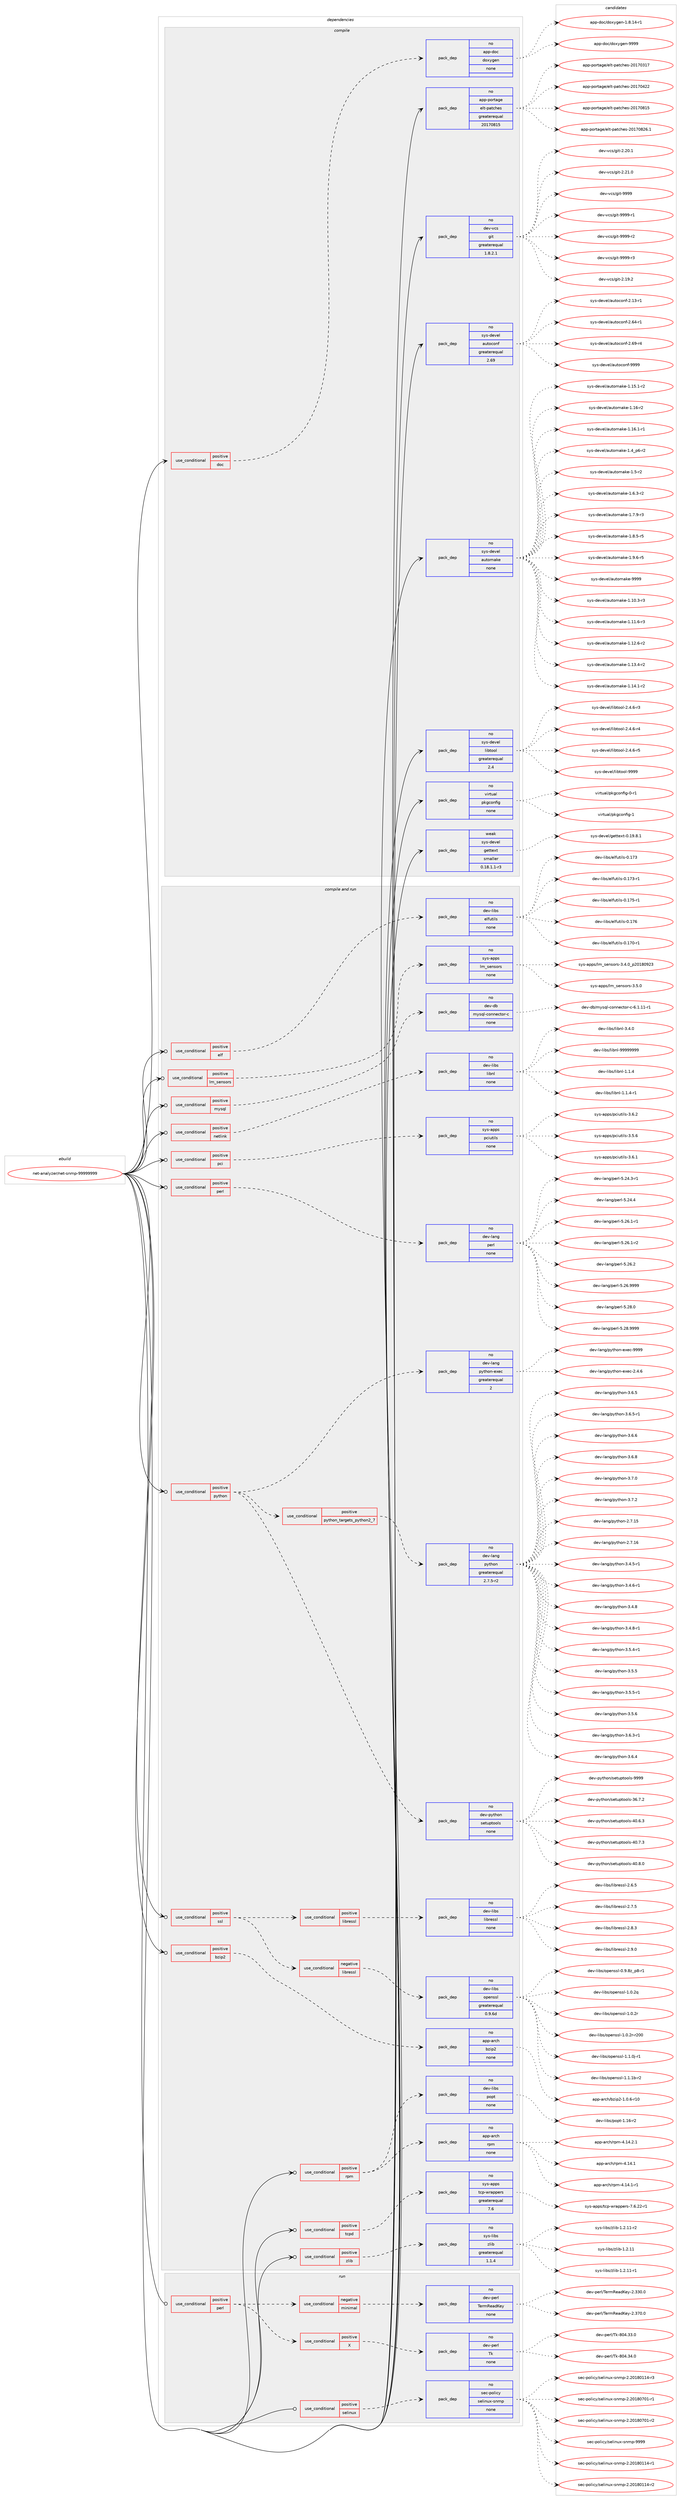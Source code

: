 digraph prolog {

# *************
# Graph options
# *************

newrank=true;
concentrate=true;
compound=true;
graph [rankdir=LR,fontname=Helvetica,fontsize=10,ranksep=1.5];#, ranksep=2.5, nodesep=0.2];
edge  [arrowhead=vee];
node  [fontname=Helvetica,fontsize=10];

# **********
# The ebuild
# **********

subgraph cluster_leftcol {
color=gray;
rank=same;
label=<<i>ebuild</i>>;
id [label="net-analyzer/net-snmp-99999999", color=red, width=4, href="../net-analyzer/net-snmp-99999999.svg"];
}

# ****************
# The dependencies
# ****************

subgraph cluster_midcol {
color=gray;
label=<<i>dependencies</i>>;
subgraph cluster_compile {
fillcolor="#eeeeee";
style=filled;
label=<<i>compile</i>>;
subgraph cond442313 {
dependency1645481 [label=<<TABLE BORDER="0" CELLBORDER="1" CELLSPACING="0" CELLPADDING="4"><TR><TD ROWSPAN="3" CELLPADDING="10">use_conditional</TD></TR><TR><TD>positive</TD></TR><TR><TD>doc</TD></TR></TABLE>>, shape=none, color=red];
subgraph pack1176579 {
dependency1645482 [label=<<TABLE BORDER="0" CELLBORDER="1" CELLSPACING="0" CELLPADDING="4" WIDTH="220"><TR><TD ROWSPAN="6" CELLPADDING="30">pack_dep</TD></TR><TR><TD WIDTH="110">no</TD></TR><TR><TD>app-doc</TD></TR><TR><TD>doxygen</TD></TR><TR><TD>none</TD></TR><TR><TD></TD></TR></TABLE>>, shape=none, color=blue];
}
dependency1645481:e -> dependency1645482:w [weight=20,style="dashed",arrowhead="vee"];
}
id:e -> dependency1645481:w [weight=20,style="solid",arrowhead="vee"];
subgraph pack1176580 {
dependency1645483 [label=<<TABLE BORDER="0" CELLBORDER="1" CELLSPACING="0" CELLPADDING="4" WIDTH="220"><TR><TD ROWSPAN="6" CELLPADDING="30">pack_dep</TD></TR><TR><TD WIDTH="110">no</TD></TR><TR><TD>app-portage</TD></TR><TR><TD>elt-patches</TD></TR><TR><TD>greaterequal</TD></TR><TR><TD>20170815</TD></TR></TABLE>>, shape=none, color=blue];
}
id:e -> dependency1645483:w [weight=20,style="solid",arrowhead="vee"];
subgraph pack1176581 {
dependency1645484 [label=<<TABLE BORDER="0" CELLBORDER="1" CELLSPACING="0" CELLPADDING="4" WIDTH="220"><TR><TD ROWSPAN="6" CELLPADDING="30">pack_dep</TD></TR><TR><TD WIDTH="110">no</TD></TR><TR><TD>dev-vcs</TD></TR><TR><TD>git</TD></TR><TR><TD>greaterequal</TD></TR><TR><TD>1.8.2.1</TD></TR></TABLE>>, shape=none, color=blue];
}
id:e -> dependency1645484:w [weight=20,style="solid",arrowhead="vee"];
subgraph pack1176582 {
dependency1645485 [label=<<TABLE BORDER="0" CELLBORDER="1" CELLSPACING="0" CELLPADDING="4" WIDTH="220"><TR><TD ROWSPAN="6" CELLPADDING="30">pack_dep</TD></TR><TR><TD WIDTH="110">no</TD></TR><TR><TD>sys-devel</TD></TR><TR><TD>autoconf</TD></TR><TR><TD>greaterequal</TD></TR><TR><TD>2.69</TD></TR></TABLE>>, shape=none, color=blue];
}
id:e -> dependency1645485:w [weight=20,style="solid",arrowhead="vee"];
subgraph pack1176583 {
dependency1645486 [label=<<TABLE BORDER="0" CELLBORDER="1" CELLSPACING="0" CELLPADDING="4" WIDTH="220"><TR><TD ROWSPAN="6" CELLPADDING="30">pack_dep</TD></TR><TR><TD WIDTH="110">no</TD></TR><TR><TD>sys-devel</TD></TR><TR><TD>automake</TD></TR><TR><TD>none</TD></TR><TR><TD></TD></TR></TABLE>>, shape=none, color=blue];
}
id:e -> dependency1645486:w [weight=20,style="solid",arrowhead="vee"];
subgraph pack1176584 {
dependency1645487 [label=<<TABLE BORDER="0" CELLBORDER="1" CELLSPACING="0" CELLPADDING="4" WIDTH="220"><TR><TD ROWSPAN="6" CELLPADDING="30">pack_dep</TD></TR><TR><TD WIDTH="110">no</TD></TR><TR><TD>sys-devel</TD></TR><TR><TD>libtool</TD></TR><TR><TD>greaterequal</TD></TR><TR><TD>2.4</TD></TR></TABLE>>, shape=none, color=blue];
}
id:e -> dependency1645487:w [weight=20,style="solid",arrowhead="vee"];
subgraph pack1176585 {
dependency1645488 [label=<<TABLE BORDER="0" CELLBORDER="1" CELLSPACING="0" CELLPADDING="4" WIDTH="220"><TR><TD ROWSPAN="6" CELLPADDING="30">pack_dep</TD></TR><TR><TD WIDTH="110">no</TD></TR><TR><TD>virtual</TD></TR><TR><TD>pkgconfig</TD></TR><TR><TD>none</TD></TR><TR><TD></TD></TR></TABLE>>, shape=none, color=blue];
}
id:e -> dependency1645488:w [weight=20,style="solid",arrowhead="vee"];
subgraph pack1176586 {
dependency1645489 [label=<<TABLE BORDER="0" CELLBORDER="1" CELLSPACING="0" CELLPADDING="4" WIDTH="220"><TR><TD ROWSPAN="6" CELLPADDING="30">pack_dep</TD></TR><TR><TD WIDTH="110">weak</TD></TR><TR><TD>sys-devel</TD></TR><TR><TD>gettext</TD></TR><TR><TD>smaller</TD></TR><TR><TD>0.18.1.1-r3</TD></TR></TABLE>>, shape=none, color=blue];
}
id:e -> dependency1645489:w [weight=20,style="solid",arrowhead="vee"];
}
subgraph cluster_compileandrun {
fillcolor="#eeeeee";
style=filled;
label=<<i>compile and run</i>>;
subgraph cond442314 {
dependency1645490 [label=<<TABLE BORDER="0" CELLBORDER="1" CELLSPACING="0" CELLPADDING="4"><TR><TD ROWSPAN="3" CELLPADDING="10">use_conditional</TD></TR><TR><TD>positive</TD></TR><TR><TD>bzip2</TD></TR></TABLE>>, shape=none, color=red];
subgraph pack1176587 {
dependency1645491 [label=<<TABLE BORDER="0" CELLBORDER="1" CELLSPACING="0" CELLPADDING="4" WIDTH="220"><TR><TD ROWSPAN="6" CELLPADDING="30">pack_dep</TD></TR><TR><TD WIDTH="110">no</TD></TR><TR><TD>app-arch</TD></TR><TR><TD>bzip2</TD></TR><TR><TD>none</TD></TR><TR><TD></TD></TR></TABLE>>, shape=none, color=blue];
}
dependency1645490:e -> dependency1645491:w [weight=20,style="dashed",arrowhead="vee"];
}
id:e -> dependency1645490:w [weight=20,style="solid",arrowhead="odotvee"];
subgraph cond442315 {
dependency1645492 [label=<<TABLE BORDER="0" CELLBORDER="1" CELLSPACING="0" CELLPADDING="4"><TR><TD ROWSPAN="3" CELLPADDING="10">use_conditional</TD></TR><TR><TD>positive</TD></TR><TR><TD>elf</TD></TR></TABLE>>, shape=none, color=red];
subgraph pack1176588 {
dependency1645493 [label=<<TABLE BORDER="0" CELLBORDER="1" CELLSPACING="0" CELLPADDING="4" WIDTH="220"><TR><TD ROWSPAN="6" CELLPADDING="30">pack_dep</TD></TR><TR><TD WIDTH="110">no</TD></TR><TR><TD>dev-libs</TD></TR><TR><TD>elfutils</TD></TR><TR><TD>none</TD></TR><TR><TD></TD></TR></TABLE>>, shape=none, color=blue];
}
dependency1645492:e -> dependency1645493:w [weight=20,style="dashed",arrowhead="vee"];
}
id:e -> dependency1645492:w [weight=20,style="solid",arrowhead="odotvee"];
subgraph cond442316 {
dependency1645494 [label=<<TABLE BORDER="0" CELLBORDER="1" CELLSPACING="0" CELLPADDING="4"><TR><TD ROWSPAN="3" CELLPADDING="10">use_conditional</TD></TR><TR><TD>positive</TD></TR><TR><TD>lm_sensors</TD></TR></TABLE>>, shape=none, color=red];
subgraph pack1176589 {
dependency1645495 [label=<<TABLE BORDER="0" CELLBORDER="1" CELLSPACING="0" CELLPADDING="4" WIDTH="220"><TR><TD ROWSPAN="6" CELLPADDING="30">pack_dep</TD></TR><TR><TD WIDTH="110">no</TD></TR><TR><TD>sys-apps</TD></TR><TR><TD>lm_sensors</TD></TR><TR><TD>none</TD></TR><TR><TD></TD></TR></TABLE>>, shape=none, color=blue];
}
dependency1645494:e -> dependency1645495:w [weight=20,style="dashed",arrowhead="vee"];
}
id:e -> dependency1645494:w [weight=20,style="solid",arrowhead="odotvee"];
subgraph cond442317 {
dependency1645496 [label=<<TABLE BORDER="0" CELLBORDER="1" CELLSPACING="0" CELLPADDING="4"><TR><TD ROWSPAN="3" CELLPADDING="10">use_conditional</TD></TR><TR><TD>positive</TD></TR><TR><TD>mysql</TD></TR></TABLE>>, shape=none, color=red];
subgraph pack1176590 {
dependency1645497 [label=<<TABLE BORDER="0" CELLBORDER="1" CELLSPACING="0" CELLPADDING="4" WIDTH="220"><TR><TD ROWSPAN="6" CELLPADDING="30">pack_dep</TD></TR><TR><TD WIDTH="110">no</TD></TR><TR><TD>dev-db</TD></TR><TR><TD>mysql-connector-c</TD></TR><TR><TD>none</TD></TR><TR><TD></TD></TR></TABLE>>, shape=none, color=blue];
}
dependency1645496:e -> dependency1645497:w [weight=20,style="dashed",arrowhead="vee"];
}
id:e -> dependency1645496:w [weight=20,style="solid",arrowhead="odotvee"];
subgraph cond442318 {
dependency1645498 [label=<<TABLE BORDER="0" CELLBORDER="1" CELLSPACING="0" CELLPADDING="4"><TR><TD ROWSPAN="3" CELLPADDING="10">use_conditional</TD></TR><TR><TD>positive</TD></TR><TR><TD>netlink</TD></TR></TABLE>>, shape=none, color=red];
subgraph pack1176591 {
dependency1645499 [label=<<TABLE BORDER="0" CELLBORDER="1" CELLSPACING="0" CELLPADDING="4" WIDTH="220"><TR><TD ROWSPAN="6" CELLPADDING="30">pack_dep</TD></TR><TR><TD WIDTH="110">no</TD></TR><TR><TD>dev-libs</TD></TR><TR><TD>libnl</TD></TR><TR><TD>none</TD></TR><TR><TD></TD></TR></TABLE>>, shape=none, color=blue];
}
dependency1645498:e -> dependency1645499:w [weight=20,style="dashed",arrowhead="vee"];
}
id:e -> dependency1645498:w [weight=20,style="solid",arrowhead="odotvee"];
subgraph cond442319 {
dependency1645500 [label=<<TABLE BORDER="0" CELLBORDER="1" CELLSPACING="0" CELLPADDING="4"><TR><TD ROWSPAN="3" CELLPADDING="10">use_conditional</TD></TR><TR><TD>positive</TD></TR><TR><TD>pci</TD></TR></TABLE>>, shape=none, color=red];
subgraph pack1176592 {
dependency1645501 [label=<<TABLE BORDER="0" CELLBORDER="1" CELLSPACING="0" CELLPADDING="4" WIDTH="220"><TR><TD ROWSPAN="6" CELLPADDING="30">pack_dep</TD></TR><TR><TD WIDTH="110">no</TD></TR><TR><TD>sys-apps</TD></TR><TR><TD>pciutils</TD></TR><TR><TD>none</TD></TR><TR><TD></TD></TR></TABLE>>, shape=none, color=blue];
}
dependency1645500:e -> dependency1645501:w [weight=20,style="dashed",arrowhead="vee"];
}
id:e -> dependency1645500:w [weight=20,style="solid",arrowhead="odotvee"];
subgraph cond442320 {
dependency1645502 [label=<<TABLE BORDER="0" CELLBORDER="1" CELLSPACING="0" CELLPADDING="4"><TR><TD ROWSPAN="3" CELLPADDING="10">use_conditional</TD></TR><TR><TD>positive</TD></TR><TR><TD>perl</TD></TR></TABLE>>, shape=none, color=red];
subgraph pack1176593 {
dependency1645503 [label=<<TABLE BORDER="0" CELLBORDER="1" CELLSPACING="0" CELLPADDING="4" WIDTH="220"><TR><TD ROWSPAN="6" CELLPADDING="30">pack_dep</TD></TR><TR><TD WIDTH="110">no</TD></TR><TR><TD>dev-lang</TD></TR><TR><TD>perl</TD></TR><TR><TD>none</TD></TR><TR><TD></TD></TR></TABLE>>, shape=none, color=blue];
}
dependency1645502:e -> dependency1645503:w [weight=20,style="dashed",arrowhead="vee"];
}
id:e -> dependency1645502:w [weight=20,style="solid",arrowhead="odotvee"];
subgraph cond442321 {
dependency1645504 [label=<<TABLE BORDER="0" CELLBORDER="1" CELLSPACING="0" CELLPADDING="4"><TR><TD ROWSPAN="3" CELLPADDING="10">use_conditional</TD></TR><TR><TD>positive</TD></TR><TR><TD>python</TD></TR></TABLE>>, shape=none, color=red];
subgraph pack1176594 {
dependency1645505 [label=<<TABLE BORDER="0" CELLBORDER="1" CELLSPACING="0" CELLPADDING="4" WIDTH="220"><TR><TD ROWSPAN="6" CELLPADDING="30">pack_dep</TD></TR><TR><TD WIDTH="110">no</TD></TR><TR><TD>dev-python</TD></TR><TR><TD>setuptools</TD></TR><TR><TD>none</TD></TR><TR><TD></TD></TR></TABLE>>, shape=none, color=blue];
}
dependency1645504:e -> dependency1645505:w [weight=20,style="dashed",arrowhead="vee"];
subgraph cond442322 {
dependency1645506 [label=<<TABLE BORDER="0" CELLBORDER="1" CELLSPACING="0" CELLPADDING="4"><TR><TD ROWSPAN="3" CELLPADDING="10">use_conditional</TD></TR><TR><TD>positive</TD></TR><TR><TD>python_targets_python2_7</TD></TR></TABLE>>, shape=none, color=red];
subgraph pack1176595 {
dependency1645507 [label=<<TABLE BORDER="0" CELLBORDER="1" CELLSPACING="0" CELLPADDING="4" WIDTH="220"><TR><TD ROWSPAN="6" CELLPADDING="30">pack_dep</TD></TR><TR><TD WIDTH="110">no</TD></TR><TR><TD>dev-lang</TD></TR><TR><TD>python</TD></TR><TR><TD>greaterequal</TD></TR><TR><TD>2.7.5-r2</TD></TR></TABLE>>, shape=none, color=blue];
}
dependency1645506:e -> dependency1645507:w [weight=20,style="dashed",arrowhead="vee"];
}
dependency1645504:e -> dependency1645506:w [weight=20,style="dashed",arrowhead="vee"];
subgraph pack1176596 {
dependency1645508 [label=<<TABLE BORDER="0" CELLBORDER="1" CELLSPACING="0" CELLPADDING="4" WIDTH="220"><TR><TD ROWSPAN="6" CELLPADDING="30">pack_dep</TD></TR><TR><TD WIDTH="110">no</TD></TR><TR><TD>dev-lang</TD></TR><TR><TD>python-exec</TD></TR><TR><TD>greaterequal</TD></TR><TR><TD>2</TD></TR></TABLE>>, shape=none, color=blue];
}
dependency1645504:e -> dependency1645508:w [weight=20,style="dashed",arrowhead="vee"];
}
id:e -> dependency1645504:w [weight=20,style="solid",arrowhead="odotvee"];
subgraph cond442323 {
dependency1645509 [label=<<TABLE BORDER="0" CELLBORDER="1" CELLSPACING="0" CELLPADDING="4"><TR><TD ROWSPAN="3" CELLPADDING="10">use_conditional</TD></TR><TR><TD>positive</TD></TR><TR><TD>rpm</TD></TR></TABLE>>, shape=none, color=red];
subgraph pack1176597 {
dependency1645510 [label=<<TABLE BORDER="0" CELLBORDER="1" CELLSPACING="0" CELLPADDING="4" WIDTH="220"><TR><TD ROWSPAN="6" CELLPADDING="30">pack_dep</TD></TR><TR><TD WIDTH="110">no</TD></TR><TR><TD>app-arch</TD></TR><TR><TD>rpm</TD></TR><TR><TD>none</TD></TR><TR><TD></TD></TR></TABLE>>, shape=none, color=blue];
}
dependency1645509:e -> dependency1645510:w [weight=20,style="dashed",arrowhead="vee"];
subgraph pack1176598 {
dependency1645511 [label=<<TABLE BORDER="0" CELLBORDER="1" CELLSPACING="0" CELLPADDING="4" WIDTH="220"><TR><TD ROWSPAN="6" CELLPADDING="30">pack_dep</TD></TR><TR><TD WIDTH="110">no</TD></TR><TR><TD>dev-libs</TD></TR><TR><TD>popt</TD></TR><TR><TD>none</TD></TR><TR><TD></TD></TR></TABLE>>, shape=none, color=blue];
}
dependency1645509:e -> dependency1645511:w [weight=20,style="dashed",arrowhead="vee"];
}
id:e -> dependency1645509:w [weight=20,style="solid",arrowhead="odotvee"];
subgraph cond442324 {
dependency1645512 [label=<<TABLE BORDER="0" CELLBORDER="1" CELLSPACING="0" CELLPADDING="4"><TR><TD ROWSPAN="3" CELLPADDING="10">use_conditional</TD></TR><TR><TD>positive</TD></TR><TR><TD>ssl</TD></TR></TABLE>>, shape=none, color=red];
subgraph cond442325 {
dependency1645513 [label=<<TABLE BORDER="0" CELLBORDER="1" CELLSPACING="0" CELLPADDING="4"><TR><TD ROWSPAN="3" CELLPADDING="10">use_conditional</TD></TR><TR><TD>negative</TD></TR><TR><TD>libressl</TD></TR></TABLE>>, shape=none, color=red];
subgraph pack1176599 {
dependency1645514 [label=<<TABLE BORDER="0" CELLBORDER="1" CELLSPACING="0" CELLPADDING="4" WIDTH="220"><TR><TD ROWSPAN="6" CELLPADDING="30">pack_dep</TD></TR><TR><TD WIDTH="110">no</TD></TR><TR><TD>dev-libs</TD></TR><TR><TD>openssl</TD></TR><TR><TD>greaterequal</TD></TR><TR><TD>0.9.6d</TD></TR></TABLE>>, shape=none, color=blue];
}
dependency1645513:e -> dependency1645514:w [weight=20,style="dashed",arrowhead="vee"];
}
dependency1645512:e -> dependency1645513:w [weight=20,style="dashed",arrowhead="vee"];
subgraph cond442326 {
dependency1645515 [label=<<TABLE BORDER="0" CELLBORDER="1" CELLSPACING="0" CELLPADDING="4"><TR><TD ROWSPAN="3" CELLPADDING="10">use_conditional</TD></TR><TR><TD>positive</TD></TR><TR><TD>libressl</TD></TR></TABLE>>, shape=none, color=red];
subgraph pack1176600 {
dependency1645516 [label=<<TABLE BORDER="0" CELLBORDER="1" CELLSPACING="0" CELLPADDING="4" WIDTH="220"><TR><TD ROWSPAN="6" CELLPADDING="30">pack_dep</TD></TR><TR><TD WIDTH="110">no</TD></TR><TR><TD>dev-libs</TD></TR><TR><TD>libressl</TD></TR><TR><TD>none</TD></TR><TR><TD></TD></TR></TABLE>>, shape=none, color=blue];
}
dependency1645515:e -> dependency1645516:w [weight=20,style="dashed",arrowhead="vee"];
}
dependency1645512:e -> dependency1645515:w [weight=20,style="dashed",arrowhead="vee"];
}
id:e -> dependency1645512:w [weight=20,style="solid",arrowhead="odotvee"];
subgraph cond442327 {
dependency1645517 [label=<<TABLE BORDER="0" CELLBORDER="1" CELLSPACING="0" CELLPADDING="4"><TR><TD ROWSPAN="3" CELLPADDING="10">use_conditional</TD></TR><TR><TD>positive</TD></TR><TR><TD>tcpd</TD></TR></TABLE>>, shape=none, color=red];
subgraph pack1176601 {
dependency1645518 [label=<<TABLE BORDER="0" CELLBORDER="1" CELLSPACING="0" CELLPADDING="4" WIDTH="220"><TR><TD ROWSPAN="6" CELLPADDING="30">pack_dep</TD></TR><TR><TD WIDTH="110">no</TD></TR><TR><TD>sys-apps</TD></TR><TR><TD>tcp-wrappers</TD></TR><TR><TD>greaterequal</TD></TR><TR><TD>7.6</TD></TR></TABLE>>, shape=none, color=blue];
}
dependency1645517:e -> dependency1645518:w [weight=20,style="dashed",arrowhead="vee"];
}
id:e -> dependency1645517:w [weight=20,style="solid",arrowhead="odotvee"];
subgraph cond442328 {
dependency1645519 [label=<<TABLE BORDER="0" CELLBORDER="1" CELLSPACING="0" CELLPADDING="4"><TR><TD ROWSPAN="3" CELLPADDING="10">use_conditional</TD></TR><TR><TD>positive</TD></TR><TR><TD>zlib</TD></TR></TABLE>>, shape=none, color=red];
subgraph pack1176602 {
dependency1645520 [label=<<TABLE BORDER="0" CELLBORDER="1" CELLSPACING="0" CELLPADDING="4" WIDTH="220"><TR><TD ROWSPAN="6" CELLPADDING="30">pack_dep</TD></TR><TR><TD WIDTH="110">no</TD></TR><TR><TD>sys-libs</TD></TR><TR><TD>zlib</TD></TR><TR><TD>greaterequal</TD></TR><TR><TD>1.1.4</TD></TR></TABLE>>, shape=none, color=blue];
}
dependency1645519:e -> dependency1645520:w [weight=20,style="dashed",arrowhead="vee"];
}
id:e -> dependency1645519:w [weight=20,style="solid",arrowhead="odotvee"];
}
subgraph cluster_run {
fillcolor="#eeeeee";
style=filled;
label=<<i>run</i>>;
subgraph cond442329 {
dependency1645521 [label=<<TABLE BORDER="0" CELLBORDER="1" CELLSPACING="0" CELLPADDING="4"><TR><TD ROWSPAN="3" CELLPADDING="10">use_conditional</TD></TR><TR><TD>positive</TD></TR><TR><TD>perl</TD></TR></TABLE>>, shape=none, color=red];
subgraph cond442330 {
dependency1645522 [label=<<TABLE BORDER="0" CELLBORDER="1" CELLSPACING="0" CELLPADDING="4"><TR><TD ROWSPAN="3" CELLPADDING="10">use_conditional</TD></TR><TR><TD>positive</TD></TR><TR><TD>X</TD></TR></TABLE>>, shape=none, color=red];
subgraph pack1176603 {
dependency1645523 [label=<<TABLE BORDER="0" CELLBORDER="1" CELLSPACING="0" CELLPADDING="4" WIDTH="220"><TR><TD ROWSPAN="6" CELLPADDING="30">pack_dep</TD></TR><TR><TD WIDTH="110">no</TD></TR><TR><TD>dev-perl</TD></TR><TR><TD>Tk</TD></TR><TR><TD>none</TD></TR><TR><TD></TD></TR></TABLE>>, shape=none, color=blue];
}
dependency1645522:e -> dependency1645523:w [weight=20,style="dashed",arrowhead="vee"];
}
dependency1645521:e -> dependency1645522:w [weight=20,style="dashed",arrowhead="vee"];
subgraph cond442331 {
dependency1645524 [label=<<TABLE BORDER="0" CELLBORDER="1" CELLSPACING="0" CELLPADDING="4"><TR><TD ROWSPAN="3" CELLPADDING="10">use_conditional</TD></TR><TR><TD>negative</TD></TR><TR><TD>minimal</TD></TR></TABLE>>, shape=none, color=red];
subgraph pack1176604 {
dependency1645525 [label=<<TABLE BORDER="0" CELLBORDER="1" CELLSPACING="0" CELLPADDING="4" WIDTH="220"><TR><TD ROWSPAN="6" CELLPADDING="30">pack_dep</TD></TR><TR><TD WIDTH="110">no</TD></TR><TR><TD>dev-perl</TD></TR><TR><TD>TermReadKey</TD></TR><TR><TD>none</TD></TR><TR><TD></TD></TR></TABLE>>, shape=none, color=blue];
}
dependency1645524:e -> dependency1645525:w [weight=20,style="dashed",arrowhead="vee"];
}
dependency1645521:e -> dependency1645524:w [weight=20,style="dashed",arrowhead="vee"];
}
id:e -> dependency1645521:w [weight=20,style="solid",arrowhead="odot"];
subgraph cond442332 {
dependency1645526 [label=<<TABLE BORDER="0" CELLBORDER="1" CELLSPACING="0" CELLPADDING="4"><TR><TD ROWSPAN="3" CELLPADDING="10">use_conditional</TD></TR><TR><TD>positive</TD></TR><TR><TD>selinux</TD></TR></TABLE>>, shape=none, color=red];
subgraph pack1176605 {
dependency1645527 [label=<<TABLE BORDER="0" CELLBORDER="1" CELLSPACING="0" CELLPADDING="4" WIDTH="220"><TR><TD ROWSPAN="6" CELLPADDING="30">pack_dep</TD></TR><TR><TD WIDTH="110">no</TD></TR><TR><TD>sec-policy</TD></TR><TR><TD>selinux-snmp</TD></TR><TR><TD>none</TD></TR><TR><TD></TD></TR></TABLE>>, shape=none, color=blue];
}
dependency1645526:e -> dependency1645527:w [weight=20,style="dashed",arrowhead="vee"];
}
id:e -> dependency1645526:w [weight=20,style="solid",arrowhead="odot"];
}
}

# **************
# The candidates
# **************

subgraph cluster_choices {
rank=same;
color=gray;
label=<<i>candidates</i>>;

subgraph choice1176579 {
color=black;
nodesep=1;
choice97112112451001119947100111120121103101110454946564649524511449 [label="app-doc/doxygen-1.8.14-r1", color=red, width=4,href="../app-doc/doxygen-1.8.14-r1.svg"];
choice971121124510011199471001111201211031011104557575757 [label="app-doc/doxygen-9999", color=red, width=4,href="../app-doc/doxygen-9999.svg"];
dependency1645482:e -> choice97112112451001119947100111120121103101110454946564649524511449:w [style=dotted,weight="100"];
dependency1645482:e -> choice971121124510011199471001111201211031011104557575757:w [style=dotted,weight="100"];
}
subgraph choice1176580 {
color=black;
nodesep=1;
choice97112112451121111141169710310147101108116451129711699104101115455048495548514955 [label="app-portage/elt-patches-20170317", color=red, width=4,href="../app-portage/elt-patches-20170317.svg"];
choice97112112451121111141169710310147101108116451129711699104101115455048495548525050 [label="app-portage/elt-patches-20170422", color=red, width=4,href="../app-portage/elt-patches-20170422.svg"];
choice97112112451121111141169710310147101108116451129711699104101115455048495548564953 [label="app-portage/elt-patches-20170815", color=red, width=4,href="../app-portage/elt-patches-20170815.svg"];
choice971121124511211111411697103101471011081164511297116991041011154550484955485650544649 [label="app-portage/elt-patches-20170826.1", color=red, width=4,href="../app-portage/elt-patches-20170826.1.svg"];
dependency1645483:e -> choice97112112451121111141169710310147101108116451129711699104101115455048495548514955:w [style=dotted,weight="100"];
dependency1645483:e -> choice97112112451121111141169710310147101108116451129711699104101115455048495548525050:w [style=dotted,weight="100"];
dependency1645483:e -> choice97112112451121111141169710310147101108116451129711699104101115455048495548564953:w [style=dotted,weight="100"];
dependency1645483:e -> choice971121124511211111411697103101471011081164511297116991041011154550484955485650544649:w [style=dotted,weight="100"];
}
subgraph choice1176581 {
color=black;
nodesep=1;
choice10010111845118991154710310511645504649574650 [label="dev-vcs/git-2.19.2", color=red, width=4,href="../dev-vcs/git-2.19.2.svg"];
choice10010111845118991154710310511645504650484649 [label="dev-vcs/git-2.20.1", color=red, width=4,href="../dev-vcs/git-2.20.1.svg"];
choice10010111845118991154710310511645504650494648 [label="dev-vcs/git-2.21.0", color=red, width=4,href="../dev-vcs/git-2.21.0.svg"];
choice1001011184511899115471031051164557575757 [label="dev-vcs/git-9999", color=red, width=4,href="../dev-vcs/git-9999.svg"];
choice10010111845118991154710310511645575757574511449 [label="dev-vcs/git-9999-r1", color=red, width=4,href="../dev-vcs/git-9999-r1.svg"];
choice10010111845118991154710310511645575757574511450 [label="dev-vcs/git-9999-r2", color=red, width=4,href="../dev-vcs/git-9999-r2.svg"];
choice10010111845118991154710310511645575757574511451 [label="dev-vcs/git-9999-r3", color=red, width=4,href="../dev-vcs/git-9999-r3.svg"];
dependency1645484:e -> choice10010111845118991154710310511645504649574650:w [style=dotted,weight="100"];
dependency1645484:e -> choice10010111845118991154710310511645504650484649:w [style=dotted,weight="100"];
dependency1645484:e -> choice10010111845118991154710310511645504650494648:w [style=dotted,weight="100"];
dependency1645484:e -> choice1001011184511899115471031051164557575757:w [style=dotted,weight="100"];
dependency1645484:e -> choice10010111845118991154710310511645575757574511449:w [style=dotted,weight="100"];
dependency1645484:e -> choice10010111845118991154710310511645575757574511450:w [style=dotted,weight="100"];
dependency1645484:e -> choice10010111845118991154710310511645575757574511451:w [style=dotted,weight="100"];
}
subgraph choice1176582 {
color=black;
nodesep=1;
choice1151211154510010111810110847971171161119911111010245504649514511449 [label="sys-devel/autoconf-2.13-r1", color=red, width=4,href="../sys-devel/autoconf-2.13-r1.svg"];
choice1151211154510010111810110847971171161119911111010245504654524511449 [label="sys-devel/autoconf-2.64-r1", color=red, width=4,href="../sys-devel/autoconf-2.64-r1.svg"];
choice1151211154510010111810110847971171161119911111010245504654574511452 [label="sys-devel/autoconf-2.69-r4", color=red, width=4,href="../sys-devel/autoconf-2.69-r4.svg"];
choice115121115451001011181011084797117116111991111101024557575757 [label="sys-devel/autoconf-9999", color=red, width=4,href="../sys-devel/autoconf-9999.svg"];
dependency1645485:e -> choice1151211154510010111810110847971171161119911111010245504649514511449:w [style=dotted,weight="100"];
dependency1645485:e -> choice1151211154510010111810110847971171161119911111010245504654524511449:w [style=dotted,weight="100"];
dependency1645485:e -> choice1151211154510010111810110847971171161119911111010245504654574511452:w [style=dotted,weight="100"];
dependency1645485:e -> choice115121115451001011181011084797117116111991111101024557575757:w [style=dotted,weight="100"];
}
subgraph choice1176583 {
color=black;
nodesep=1;
choice11512111545100101118101108479711711611110997107101454946494846514511451 [label="sys-devel/automake-1.10.3-r3", color=red, width=4,href="../sys-devel/automake-1.10.3-r3.svg"];
choice11512111545100101118101108479711711611110997107101454946494946544511451 [label="sys-devel/automake-1.11.6-r3", color=red, width=4,href="../sys-devel/automake-1.11.6-r3.svg"];
choice11512111545100101118101108479711711611110997107101454946495046544511450 [label="sys-devel/automake-1.12.6-r2", color=red, width=4,href="../sys-devel/automake-1.12.6-r2.svg"];
choice11512111545100101118101108479711711611110997107101454946495146524511450 [label="sys-devel/automake-1.13.4-r2", color=red, width=4,href="../sys-devel/automake-1.13.4-r2.svg"];
choice11512111545100101118101108479711711611110997107101454946495246494511450 [label="sys-devel/automake-1.14.1-r2", color=red, width=4,href="../sys-devel/automake-1.14.1-r2.svg"];
choice11512111545100101118101108479711711611110997107101454946495346494511450 [label="sys-devel/automake-1.15.1-r2", color=red, width=4,href="../sys-devel/automake-1.15.1-r2.svg"];
choice1151211154510010111810110847971171161111099710710145494649544511450 [label="sys-devel/automake-1.16-r2", color=red, width=4,href="../sys-devel/automake-1.16-r2.svg"];
choice11512111545100101118101108479711711611110997107101454946495446494511449 [label="sys-devel/automake-1.16.1-r1", color=red, width=4,href="../sys-devel/automake-1.16.1-r1.svg"];
choice115121115451001011181011084797117116111109971071014549465295112544511450 [label="sys-devel/automake-1.4_p6-r2", color=red, width=4,href="../sys-devel/automake-1.4_p6-r2.svg"];
choice11512111545100101118101108479711711611110997107101454946534511450 [label="sys-devel/automake-1.5-r2", color=red, width=4,href="../sys-devel/automake-1.5-r2.svg"];
choice115121115451001011181011084797117116111109971071014549465446514511450 [label="sys-devel/automake-1.6.3-r2", color=red, width=4,href="../sys-devel/automake-1.6.3-r2.svg"];
choice115121115451001011181011084797117116111109971071014549465546574511451 [label="sys-devel/automake-1.7.9-r3", color=red, width=4,href="../sys-devel/automake-1.7.9-r3.svg"];
choice115121115451001011181011084797117116111109971071014549465646534511453 [label="sys-devel/automake-1.8.5-r5", color=red, width=4,href="../sys-devel/automake-1.8.5-r5.svg"];
choice115121115451001011181011084797117116111109971071014549465746544511453 [label="sys-devel/automake-1.9.6-r5", color=red, width=4,href="../sys-devel/automake-1.9.6-r5.svg"];
choice115121115451001011181011084797117116111109971071014557575757 [label="sys-devel/automake-9999", color=red, width=4,href="../sys-devel/automake-9999.svg"];
dependency1645486:e -> choice11512111545100101118101108479711711611110997107101454946494846514511451:w [style=dotted,weight="100"];
dependency1645486:e -> choice11512111545100101118101108479711711611110997107101454946494946544511451:w [style=dotted,weight="100"];
dependency1645486:e -> choice11512111545100101118101108479711711611110997107101454946495046544511450:w [style=dotted,weight="100"];
dependency1645486:e -> choice11512111545100101118101108479711711611110997107101454946495146524511450:w [style=dotted,weight="100"];
dependency1645486:e -> choice11512111545100101118101108479711711611110997107101454946495246494511450:w [style=dotted,weight="100"];
dependency1645486:e -> choice11512111545100101118101108479711711611110997107101454946495346494511450:w [style=dotted,weight="100"];
dependency1645486:e -> choice1151211154510010111810110847971171161111099710710145494649544511450:w [style=dotted,weight="100"];
dependency1645486:e -> choice11512111545100101118101108479711711611110997107101454946495446494511449:w [style=dotted,weight="100"];
dependency1645486:e -> choice115121115451001011181011084797117116111109971071014549465295112544511450:w [style=dotted,weight="100"];
dependency1645486:e -> choice11512111545100101118101108479711711611110997107101454946534511450:w [style=dotted,weight="100"];
dependency1645486:e -> choice115121115451001011181011084797117116111109971071014549465446514511450:w [style=dotted,weight="100"];
dependency1645486:e -> choice115121115451001011181011084797117116111109971071014549465546574511451:w [style=dotted,weight="100"];
dependency1645486:e -> choice115121115451001011181011084797117116111109971071014549465646534511453:w [style=dotted,weight="100"];
dependency1645486:e -> choice115121115451001011181011084797117116111109971071014549465746544511453:w [style=dotted,weight="100"];
dependency1645486:e -> choice115121115451001011181011084797117116111109971071014557575757:w [style=dotted,weight="100"];
}
subgraph choice1176584 {
color=black;
nodesep=1;
choice1151211154510010111810110847108105981161111111084550465246544511451 [label="sys-devel/libtool-2.4.6-r3", color=red, width=4,href="../sys-devel/libtool-2.4.6-r3.svg"];
choice1151211154510010111810110847108105981161111111084550465246544511452 [label="sys-devel/libtool-2.4.6-r4", color=red, width=4,href="../sys-devel/libtool-2.4.6-r4.svg"];
choice1151211154510010111810110847108105981161111111084550465246544511453 [label="sys-devel/libtool-2.4.6-r5", color=red, width=4,href="../sys-devel/libtool-2.4.6-r5.svg"];
choice1151211154510010111810110847108105981161111111084557575757 [label="sys-devel/libtool-9999", color=red, width=4,href="../sys-devel/libtool-9999.svg"];
dependency1645487:e -> choice1151211154510010111810110847108105981161111111084550465246544511451:w [style=dotted,weight="100"];
dependency1645487:e -> choice1151211154510010111810110847108105981161111111084550465246544511452:w [style=dotted,weight="100"];
dependency1645487:e -> choice1151211154510010111810110847108105981161111111084550465246544511453:w [style=dotted,weight="100"];
dependency1645487:e -> choice1151211154510010111810110847108105981161111111084557575757:w [style=dotted,weight="100"];
}
subgraph choice1176585 {
color=black;
nodesep=1;
choice11810511411611797108471121071039911111010210510345484511449 [label="virtual/pkgconfig-0-r1", color=red, width=4,href="../virtual/pkgconfig-0-r1.svg"];
choice1181051141161179710847112107103991111101021051034549 [label="virtual/pkgconfig-1", color=red, width=4,href="../virtual/pkgconfig-1.svg"];
dependency1645488:e -> choice11810511411611797108471121071039911111010210510345484511449:w [style=dotted,weight="100"];
dependency1645488:e -> choice1181051141161179710847112107103991111101021051034549:w [style=dotted,weight="100"];
}
subgraph choice1176586 {
color=black;
nodesep=1;
choice1151211154510010111810110847103101116116101120116454846495746564649 [label="sys-devel/gettext-0.19.8.1", color=red, width=4,href="../sys-devel/gettext-0.19.8.1.svg"];
dependency1645489:e -> choice1151211154510010111810110847103101116116101120116454846495746564649:w [style=dotted,weight="100"];
}
subgraph choice1176587 {
color=black;
nodesep=1;
choice97112112459711499104479812210511250454946484654451144948 [label="app-arch/bzip2-1.0.6-r10", color=red, width=4,href="../app-arch/bzip2-1.0.6-r10.svg"];
dependency1645491:e -> choice97112112459711499104479812210511250454946484654451144948:w [style=dotted,weight="100"];
}
subgraph choice1176588 {
color=black;
nodesep=1;
choice1001011184510810598115471011081021171161051081154548464955484511449 [label="dev-libs/elfutils-0.170-r1", color=red, width=4,href="../dev-libs/elfutils-0.170-r1.svg"];
choice100101118451081059811547101108102117116105108115454846495551 [label="dev-libs/elfutils-0.173", color=red, width=4,href="../dev-libs/elfutils-0.173.svg"];
choice1001011184510810598115471011081021171161051081154548464955514511449 [label="dev-libs/elfutils-0.173-r1", color=red, width=4,href="../dev-libs/elfutils-0.173-r1.svg"];
choice1001011184510810598115471011081021171161051081154548464955534511449 [label="dev-libs/elfutils-0.175-r1", color=red, width=4,href="../dev-libs/elfutils-0.175-r1.svg"];
choice100101118451081059811547101108102117116105108115454846495554 [label="dev-libs/elfutils-0.176", color=red, width=4,href="../dev-libs/elfutils-0.176.svg"];
dependency1645493:e -> choice1001011184510810598115471011081021171161051081154548464955484511449:w [style=dotted,weight="100"];
dependency1645493:e -> choice100101118451081059811547101108102117116105108115454846495551:w [style=dotted,weight="100"];
dependency1645493:e -> choice1001011184510810598115471011081021171161051081154548464955514511449:w [style=dotted,weight="100"];
dependency1645493:e -> choice1001011184510810598115471011081021171161051081154548464955534511449:w [style=dotted,weight="100"];
dependency1645493:e -> choice100101118451081059811547101108102117116105108115454846495554:w [style=dotted,weight="100"];
}
subgraph choice1176589 {
color=black;
nodesep=1;
choice11512111545971121121154710810995115101110115111114115455146524648951125048495648575051 [label="sys-apps/lm_sensors-3.4.0_p20180923", color=red, width=4,href="../sys-apps/lm_sensors-3.4.0_p20180923.svg"];
choice11512111545971121121154710810995115101110115111114115455146534648 [label="sys-apps/lm_sensors-3.5.0", color=red, width=4,href="../sys-apps/lm_sensors-3.5.0.svg"];
dependency1645495:e -> choice11512111545971121121154710810995115101110115111114115455146524648951125048495648575051:w [style=dotted,weight="100"];
dependency1645495:e -> choice11512111545971121121154710810995115101110115111114115455146534648:w [style=dotted,weight="100"];
}
subgraph choice1176590 {
color=black;
nodesep=1;
choice1001011184510098471091211151131084599111110110101991161111144599455446494649494511449 [label="dev-db/mysql-connector-c-6.1.11-r1", color=red, width=4,href="../dev-db/mysql-connector-c-6.1.11-r1.svg"];
dependency1645497:e -> choice1001011184510098471091211151131084599111110110101991161111144599455446494649494511449:w [style=dotted,weight="100"];
}
subgraph choice1176591 {
color=black;
nodesep=1;
choice10010111845108105981154710810598110108454946494652 [label="dev-libs/libnl-1.1.4", color=red, width=4,href="../dev-libs/libnl-1.1.4.svg"];
choice100101118451081059811547108105981101084549464946524511449 [label="dev-libs/libnl-1.1.4-r1", color=red, width=4,href="../dev-libs/libnl-1.1.4-r1.svg"];
choice10010111845108105981154710810598110108455146524648 [label="dev-libs/libnl-3.4.0", color=red, width=4,href="../dev-libs/libnl-3.4.0.svg"];
choice10010111845108105981154710810598110108455757575757575757 [label="dev-libs/libnl-99999999", color=red, width=4,href="../dev-libs/libnl-99999999.svg"];
dependency1645499:e -> choice10010111845108105981154710810598110108454946494652:w [style=dotted,weight="100"];
dependency1645499:e -> choice100101118451081059811547108105981101084549464946524511449:w [style=dotted,weight="100"];
dependency1645499:e -> choice10010111845108105981154710810598110108455146524648:w [style=dotted,weight="100"];
dependency1645499:e -> choice10010111845108105981154710810598110108455757575757575757:w [style=dotted,weight="100"];
}
subgraph choice1176592 {
color=black;
nodesep=1;
choice11512111545971121121154711299105117116105108115455146534654 [label="sys-apps/pciutils-3.5.6", color=red, width=4,href="../sys-apps/pciutils-3.5.6.svg"];
choice11512111545971121121154711299105117116105108115455146544649 [label="sys-apps/pciutils-3.6.1", color=red, width=4,href="../sys-apps/pciutils-3.6.1.svg"];
choice11512111545971121121154711299105117116105108115455146544650 [label="sys-apps/pciutils-3.6.2", color=red, width=4,href="../sys-apps/pciutils-3.6.2.svg"];
dependency1645501:e -> choice11512111545971121121154711299105117116105108115455146534654:w [style=dotted,weight="100"];
dependency1645501:e -> choice11512111545971121121154711299105117116105108115455146544649:w [style=dotted,weight="100"];
dependency1645501:e -> choice11512111545971121121154711299105117116105108115455146544650:w [style=dotted,weight="100"];
}
subgraph choice1176593 {
color=black;
nodesep=1;
choice100101118451089711010347112101114108455346505246514511449 [label="dev-lang/perl-5.24.3-r1", color=red, width=4,href="../dev-lang/perl-5.24.3-r1.svg"];
choice10010111845108971101034711210111410845534650524652 [label="dev-lang/perl-5.24.4", color=red, width=4,href="../dev-lang/perl-5.24.4.svg"];
choice100101118451089711010347112101114108455346505446494511449 [label="dev-lang/perl-5.26.1-r1", color=red, width=4,href="../dev-lang/perl-5.26.1-r1.svg"];
choice100101118451089711010347112101114108455346505446494511450 [label="dev-lang/perl-5.26.1-r2", color=red, width=4,href="../dev-lang/perl-5.26.1-r2.svg"];
choice10010111845108971101034711210111410845534650544650 [label="dev-lang/perl-5.26.2", color=red, width=4,href="../dev-lang/perl-5.26.2.svg"];
choice10010111845108971101034711210111410845534650544657575757 [label="dev-lang/perl-5.26.9999", color=red, width=4,href="../dev-lang/perl-5.26.9999.svg"];
choice10010111845108971101034711210111410845534650564648 [label="dev-lang/perl-5.28.0", color=red, width=4,href="../dev-lang/perl-5.28.0.svg"];
choice10010111845108971101034711210111410845534650564657575757 [label="dev-lang/perl-5.28.9999", color=red, width=4,href="../dev-lang/perl-5.28.9999.svg"];
dependency1645503:e -> choice100101118451089711010347112101114108455346505246514511449:w [style=dotted,weight="100"];
dependency1645503:e -> choice10010111845108971101034711210111410845534650524652:w [style=dotted,weight="100"];
dependency1645503:e -> choice100101118451089711010347112101114108455346505446494511449:w [style=dotted,weight="100"];
dependency1645503:e -> choice100101118451089711010347112101114108455346505446494511450:w [style=dotted,weight="100"];
dependency1645503:e -> choice10010111845108971101034711210111410845534650544650:w [style=dotted,weight="100"];
dependency1645503:e -> choice10010111845108971101034711210111410845534650544657575757:w [style=dotted,weight="100"];
dependency1645503:e -> choice10010111845108971101034711210111410845534650564648:w [style=dotted,weight="100"];
dependency1645503:e -> choice10010111845108971101034711210111410845534650564657575757:w [style=dotted,weight="100"];
}
subgraph choice1176594 {
color=black;
nodesep=1;
choice100101118451121211161041111104711510111611711211611111110811545515446554650 [label="dev-python/setuptools-36.7.2", color=red, width=4,href="../dev-python/setuptools-36.7.2.svg"];
choice100101118451121211161041111104711510111611711211611111110811545524846544651 [label="dev-python/setuptools-40.6.3", color=red, width=4,href="../dev-python/setuptools-40.6.3.svg"];
choice100101118451121211161041111104711510111611711211611111110811545524846554651 [label="dev-python/setuptools-40.7.3", color=red, width=4,href="../dev-python/setuptools-40.7.3.svg"];
choice100101118451121211161041111104711510111611711211611111110811545524846564648 [label="dev-python/setuptools-40.8.0", color=red, width=4,href="../dev-python/setuptools-40.8.0.svg"];
choice10010111845112121116104111110471151011161171121161111111081154557575757 [label="dev-python/setuptools-9999", color=red, width=4,href="../dev-python/setuptools-9999.svg"];
dependency1645505:e -> choice100101118451121211161041111104711510111611711211611111110811545515446554650:w [style=dotted,weight="100"];
dependency1645505:e -> choice100101118451121211161041111104711510111611711211611111110811545524846544651:w [style=dotted,weight="100"];
dependency1645505:e -> choice100101118451121211161041111104711510111611711211611111110811545524846554651:w [style=dotted,weight="100"];
dependency1645505:e -> choice100101118451121211161041111104711510111611711211611111110811545524846564648:w [style=dotted,weight="100"];
dependency1645505:e -> choice10010111845112121116104111110471151011161171121161111111081154557575757:w [style=dotted,weight="100"];
}
subgraph choice1176595 {
color=black;
nodesep=1;
choice10010111845108971101034711212111610411111045504655464953 [label="dev-lang/python-2.7.15", color=red, width=4,href="../dev-lang/python-2.7.15.svg"];
choice10010111845108971101034711212111610411111045504655464954 [label="dev-lang/python-2.7.16", color=red, width=4,href="../dev-lang/python-2.7.16.svg"];
choice1001011184510897110103471121211161041111104551465246534511449 [label="dev-lang/python-3.4.5-r1", color=red, width=4,href="../dev-lang/python-3.4.5-r1.svg"];
choice1001011184510897110103471121211161041111104551465246544511449 [label="dev-lang/python-3.4.6-r1", color=red, width=4,href="../dev-lang/python-3.4.6-r1.svg"];
choice100101118451089711010347112121116104111110455146524656 [label="dev-lang/python-3.4.8", color=red, width=4,href="../dev-lang/python-3.4.8.svg"];
choice1001011184510897110103471121211161041111104551465246564511449 [label="dev-lang/python-3.4.8-r1", color=red, width=4,href="../dev-lang/python-3.4.8-r1.svg"];
choice1001011184510897110103471121211161041111104551465346524511449 [label="dev-lang/python-3.5.4-r1", color=red, width=4,href="../dev-lang/python-3.5.4-r1.svg"];
choice100101118451089711010347112121116104111110455146534653 [label="dev-lang/python-3.5.5", color=red, width=4,href="../dev-lang/python-3.5.5.svg"];
choice1001011184510897110103471121211161041111104551465346534511449 [label="dev-lang/python-3.5.5-r1", color=red, width=4,href="../dev-lang/python-3.5.5-r1.svg"];
choice100101118451089711010347112121116104111110455146534654 [label="dev-lang/python-3.5.6", color=red, width=4,href="../dev-lang/python-3.5.6.svg"];
choice1001011184510897110103471121211161041111104551465446514511449 [label="dev-lang/python-3.6.3-r1", color=red, width=4,href="../dev-lang/python-3.6.3-r1.svg"];
choice100101118451089711010347112121116104111110455146544652 [label="dev-lang/python-3.6.4", color=red, width=4,href="../dev-lang/python-3.6.4.svg"];
choice100101118451089711010347112121116104111110455146544653 [label="dev-lang/python-3.6.5", color=red, width=4,href="../dev-lang/python-3.6.5.svg"];
choice1001011184510897110103471121211161041111104551465446534511449 [label="dev-lang/python-3.6.5-r1", color=red, width=4,href="../dev-lang/python-3.6.5-r1.svg"];
choice100101118451089711010347112121116104111110455146544654 [label="dev-lang/python-3.6.6", color=red, width=4,href="../dev-lang/python-3.6.6.svg"];
choice100101118451089711010347112121116104111110455146544656 [label="dev-lang/python-3.6.8", color=red, width=4,href="../dev-lang/python-3.6.8.svg"];
choice100101118451089711010347112121116104111110455146554648 [label="dev-lang/python-3.7.0", color=red, width=4,href="../dev-lang/python-3.7.0.svg"];
choice100101118451089711010347112121116104111110455146554650 [label="dev-lang/python-3.7.2", color=red, width=4,href="../dev-lang/python-3.7.2.svg"];
dependency1645507:e -> choice10010111845108971101034711212111610411111045504655464953:w [style=dotted,weight="100"];
dependency1645507:e -> choice10010111845108971101034711212111610411111045504655464954:w [style=dotted,weight="100"];
dependency1645507:e -> choice1001011184510897110103471121211161041111104551465246534511449:w [style=dotted,weight="100"];
dependency1645507:e -> choice1001011184510897110103471121211161041111104551465246544511449:w [style=dotted,weight="100"];
dependency1645507:e -> choice100101118451089711010347112121116104111110455146524656:w [style=dotted,weight="100"];
dependency1645507:e -> choice1001011184510897110103471121211161041111104551465246564511449:w [style=dotted,weight="100"];
dependency1645507:e -> choice1001011184510897110103471121211161041111104551465346524511449:w [style=dotted,weight="100"];
dependency1645507:e -> choice100101118451089711010347112121116104111110455146534653:w [style=dotted,weight="100"];
dependency1645507:e -> choice1001011184510897110103471121211161041111104551465346534511449:w [style=dotted,weight="100"];
dependency1645507:e -> choice100101118451089711010347112121116104111110455146534654:w [style=dotted,weight="100"];
dependency1645507:e -> choice1001011184510897110103471121211161041111104551465446514511449:w [style=dotted,weight="100"];
dependency1645507:e -> choice100101118451089711010347112121116104111110455146544652:w [style=dotted,weight="100"];
dependency1645507:e -> choice100101118451089711010347112121116104111110455146544653:w [style=dotted,weight="100"];
dependency1645507:e -> choice1001011184510897110103471121211161041111104551465446534511449:w [style=dotted,weight="100"];
dependency1645507:e -> choice100101118451089711010347112121116104111110455146544654:w [style=dotted,weight="100"];
dependency1645507:e -> choice100101118451089711010347112121116104111110455146544656:w [style=dotted,weight="100"];
dependency1645507:e -> choice100101118451089711010347112121116104111110455146554648:w [style=dotted,weight="100"];
dependency1645507:e -> choice100101118451089711010347112121116104111110455146554650:w [style=dotted,weight="100"];
}
subgraph choice1176596 {
color=black;
nodesep=1;
choice1001011184510897110103471121211161041111104510112010199455046524654 [label="dev-lang/python-exec-2.4.6", color=red, width=4,href="../dev-lang/python-exec-2.4.6.svg"];
choice10010111845108971101034711212111610411111045101120101994557575757 [label="dev-lang/python-exec-9999", color=red, width=4,href="../dev-lang/python-exec-9999.svg"];
dependency1645508:e -> choice1001011184510897110103471121211161041111104510112010199455046524654:w [style=dotted,weight="100"];
dependency1645508:e -> choice10010111845108971101034711212111610411111045101120101994557575757:w [style=dotted,weight="100"];
}
subgraph choice1176597 {
color=black;
nodesep=1;
choice971121124597114991044711411210945524649524649 [label="app-arch/rpm-4.14.1", color=red, width=4,href="../app-arch/rpm-4.14.1.svg"];
choice9711211245971149910447114112109455246495246494511449 [label="app-arch/rpm-4.14.1-r1", color=red, width=4,href="../app-arch/rpm-4.14.1-r1.svg"];
choice9711211245971149910447114112109455246495246504649 [label="app-arch/rpm-4.14.2.1", color=red, width=4,href="../app-arch/rpm-4.14.2.1.svg"];
dependency1645510:e -> choice971121124597114991044711411210945524649524649:w [style=dotted,weight="100"];
dependency1645510:e -> choice9711211245971149910447114112109455246495246494511449:w [style=dotted,weight="100"];
dependency1645510:e -> choice9711211245971149910447114112109455246495246504649:w [style=dotted,weight="100"];
}
subgraph choice1176598 {
color=black;
nodesep=1;
choice10010111845108105981154711211111211645494649544511450 [label="dev-libs/popt-1.16-r2", color=red, width=4,href="../dev-libs/popt-1.16-r2.svg"];
dependency1645511:e -> choice10010111845108105981154711211111211645494649544511450:w [style=dotted,weight="100"];
}
subgraph choice1176599 {
color=black;
nodesep=1;
choice10010111845108105981154711111210111011511510845484657465612295112564511449 [label="dev-libs/openssl-0.9.8z_p8-r1", color=red, width=4,href="../dev-libs/openssl-0.9.8z_p8-r1.svg"];
choice100101118451081059811547111112101110115115108454946484650113 [label="dev-libs/openssl-1.0.2q", color=red, width=4,href="../dev-libs/openssl-1.0.2q.svg"];
choice100101118451081059811547111112101110115115108454946484650114 [label="dev-libs/openssl-1.0.2r", color=red, width=4,href="../dev-libs/openssl-1.0.2r.svg"];
choice10010111845108105981154711111210111011511510845494648465011445114504848 [label="dev-libs/openssl-1.0.2r-r200", color=red, width=4,href="../dev-libs/openssl-1.0.2r-r200.svg"];
choice1001011184510810598115471111121011101151151084549464946481064511449 [label="dev-libs/openssl-1.1.0j-r1", color=red, width=4,href="../dev-libs/openssl-1.1.0j-r1.svg"];
choice100101118451081059811547111112101110115115108454946494649984511450 [label="dev-libs/openssl-1.1.1b-r2", color=red, width=4,href="../dev-libs/openssl-1.1.1b-r2.svg"];
dependency1645514:e -> choice10010111845108105981154711111210111011511510845484657465612295112564511449:w [style=dotted,weight="100"];
dependency1645514:e -> choice100101118451081059811547111112101110115115108454946484650113:w [style=dotted,weight="100"];
dependency1645514:e -> choice100101118451081059811547111112101110115115108454946484650114:w [style=dotted,weight="100"];
dependency1645514:e -> choice10010111845108105981154711111210111011511510845494648465011445114504848:w [style=dotted,weight="100"];
dependency1645514:e -> choice1001011184510810598115471111121011101151151084549464946481064511449:w [style=dotted,weight="100"];
dependency1645514:e -> choice100101118451081059811547111112101110115115108454946494649984511450:w [style=dotted,weight="100"];
}
subgraph choice1176600 {
color=black;
nodesep=1;
choice10010111845108105981154710810598114101115115108455046544653 [label="dev-libs/libressl-2.6.5", color=red, width=4,href="../dev-libs/libressl-2.6.5.svg"];
choice10010111845108105981154710810598114101115115108455046554653 [label="dev-libs/libressl-2.7.5", color=red, width=4,href="../dev-libs/libressl-2.7.5.svg"];
choice10010111845108105981154710810598114101115115108455046564651 [label="dev-libs/libressl-2.8.3", color=red, width=4,href="../dev-libs/libressl-2.8.3.svg"];
choice10010111845108105981154710810598114101115115108455046574648 [label="dev-libs/libressl-2.9.0", color=red, width=4,href="../dev-libs/libressl-2.9.0.svg"];
dependency1645516:e -> choice10010111845108105981154710810598114101115115108455046544653:w [style=dotted,weight="100"];
dependency1645516:e -> choice10010111845108105981154710810598114101115115108455046554653:w [style=dotted,weight="100"];
dependency1645516:e -> choice10010111845108105981154710810598114101115115108455046564651:w [style=dotted,weight="100"];
dependency1645516:e -> choice10010111845108105981154710810598114101115115108455046574648:w [style=dotted,weight="100"];
}
subgraph choice1176601 {
color=black;
nodesep=1;
choice115121115459711211211547116991124511911497112112101114115455546544650504511449 [label="sys-apps/tcp-wrappers-7.6.22-r1", color=red, width=4,href="../sys-apps/tcp-wrappers-7.6.22-r1.svg"];
dependency1645518:e -> choice115121115459711211211547116991124511911497112112101114115455546544650504511449:w [style=dotted,weight="100"];
}
subgraph choice1176602 {
color=black;
nodesep=1;
choice1151211154510810598115471221081059845494650464949 [label="sys-libs/zlib-1.2.11", color=red, width=4,href="../sys-libs/zlib-1.2.11.svg"];
choice11512111545108105981154712210810598454946504649494511449 [label="sys-libs/zlib-1.2.11-r1", color=red, width=4,href="../sys-libs/zlib-1.2.11-r1.svg"];
choice11512111545108105981154712210810598454946504649494511450 [label="sys-libs/zlib-1.2.11-r2", color=red, width=4,href="../sys-libs/zlib-1.2.11-r2.svg"];
dependency1645520:e -> choice1151211154510810598115471221081059845494650464949:w [style=dotted,weight="100"];
dependency1645520:e -> choice11512111545108105981154712210810598454946504649494511449:w [style=dotted,weight="100"];
dependency1645520:e -> choice11512111545108105981154712210810598454946504649494511450:w [style=dotted,weight="100"];
}
subgraph choice1176603 {
color=black;
nodesep=1;
choice100101118451121011141084784107455648524651514648 [label="dev-perl/Tk-804.33.0", color=red, width=4,href="../dev-perl/Tk-804.33.0.svg"];
choice100101118451121011141084784107455648524651524648 [label="dev-perl/Tk-804.34.0", color=red, width=4,href="../dev-perl/Tk-804.34.0.svg"];
dependency1645523:e -> choice100101118451121011141084784107455648524651514648:w [style=dotted,weight="100"];
dependency1645523:e -> choice100101118451121011141084784107455648524651524648:w [style=dotted,weight="100"];
}
subgraph choice1176604 {
color=black;
nodesep=1;
choice1001011184511210111410847841011141098210197100751011214550465151484648 [label="dev-perl/TermReadKey-2.330.0", color=red, width=4,href="../dev-perl/TermReadKey-2.330.0.svg"];
choice1001011184511210111410847841011141098210197100751011214550465155484648 [label="dev-perl/TermReadKey-2.370.0", color=red, width=4,href="../dev-perl/TermReadKey-2.370.0.svg"];
dependency1645525:e -> choice1001011184511210111410847841011141098210197100751011214550465151484648:w [style=dotted,weight="100"];
dependency1645525:e -> choice1001011184511210111410847841011141098210197100751011214550465155484648:w [style=dotted,weight="100"];
}
subgraph choice1176605 {
color=black;
nodesep=1;
choice115101994511211110810599121471151011081051101171204511511010911245504650484956484949524511449 [label="sec-policy/selinux-snmp-2.20180114-r1", color=red, width=4,href="../sec-policy/selinux-snmp-2.20180114-r1.svg"];
choice115101994511211110810599121471151011081051101171204511511010911245504650484956484949524511450 [label="sec-policy/selinux-snmp-2.20180114-r2", color=red, width=4,href="../sec-policy/selinux-snmp-2.20180114-r2.svg"];
choice115101994511211110810599121471151011081051101171204511511010911245504650484956484949524511451 [label="sec-policy/selinux-snmp-2.20180114-r3", color=red, width=4,href="../sec-policy/selinux-snmp-2.20180114-r3.svg"];
choice115101994511211110810599121471151011081051101171204511511010911245504650484956485548494511449 [label="sec-policy/selinux-snmp-2.20180701-r1", color=red, width=4,href="../sec-policy/selinux-snmp-2.20180701-r1.svg"];
choice115101994511211110810599121471151011081051101171204511511010911245504650484956485548494511450 [label="sec-policy/selinux-snmp-2.20180701-r2", color=red, width=4,href="../sec-policy/selinux-snmp-2.20180701-r2.svg"];
choice11510199451121111081059912147115101108105110117120451151101091124557575757 [label="sec-policy/selinux-snmp-9999", color=red, width=4,href="../sec-policy/selinux-snmp-9999.svg"];
dependency1645527:e -> choice115101994511211110810599121471151011081051101171204511511010911245504650484956484949524511449:w [style=dotted,weight="100"];
dependency1645527:e -> choice115101994511211110810599121471151011081051101171204511511010911245504650484956484949524511450:w [style=dotted,weight="100"];
dependency1645527:e -> choice115101994511211110810599121471151011081051101171204511511010911245504650484956484949524511451:w [style=dotted,weight="100"];
dependency1645527:e -> choice115101994511211110810599121471151011081051101171204511511010911245504650484956485548494511449:w [style=dotted,weight="100"];
dependency1645527:e -> choice115101994511211110810599121471151011081051101171204511511010911245504650484956485548494511450:w [style=dotted,weight="100"];
dependency1645527:e -> choice11510199451121111081059912147115101108105110117120451151101091124557575757:w [style=dotted,weight="100"];
}
}

}
